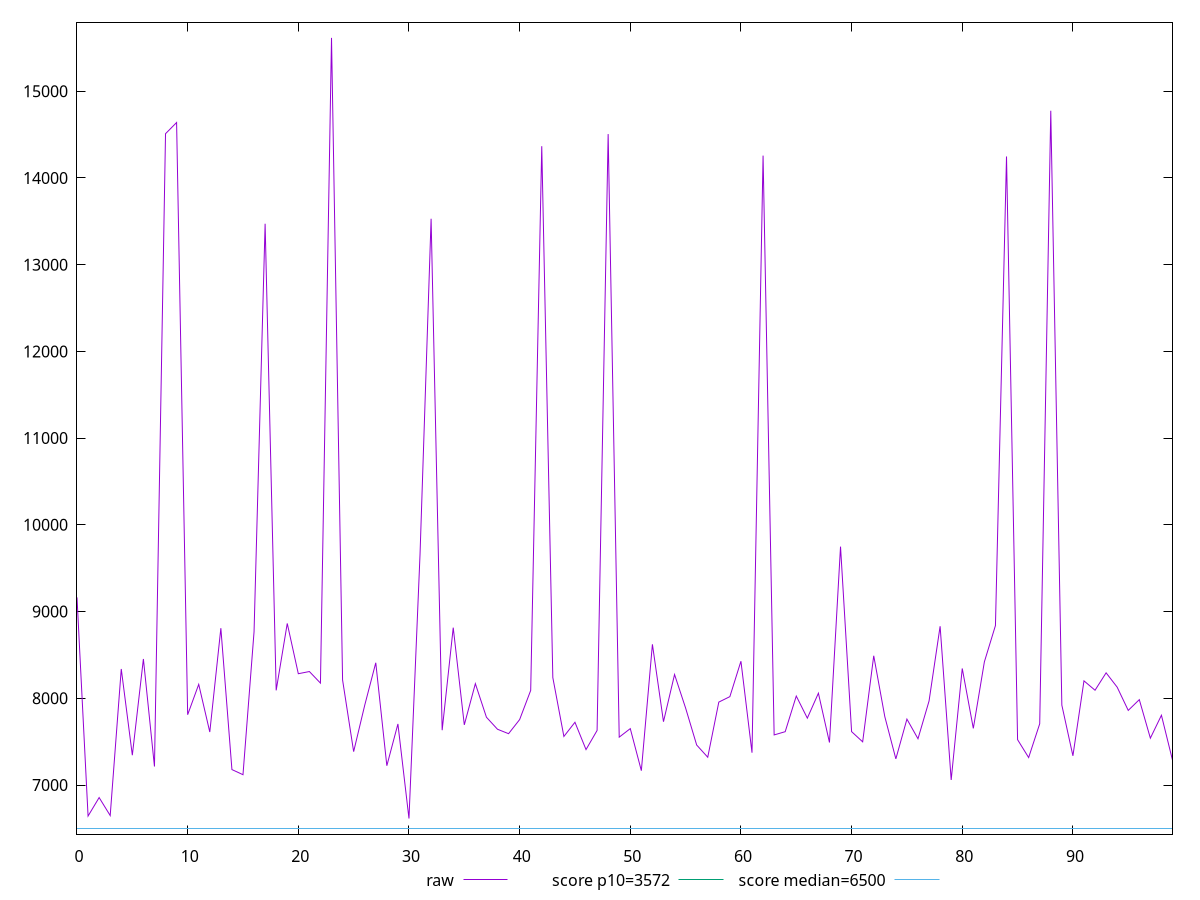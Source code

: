 reset

$raw <<EOF
0 9162.966999999999
1 6642.062000000001
2 6855.2480000000005
3 6647.743000000002
4 8337.871
5 7343.888000000001
6 8453.145
7 7213.159999999998
8 14509.939999999999
9 14638.865999999998
10 7810.426
11 8160.428000000002
12 7611.032
13 8808.015000000001
14 7177.976
15 7118.776
16 8767.184
17 13471.998999999998
18 8091.36
19 8862.970000000001
20 8283.239999999998
21 8308.386999999999
22 8175.083999999999
23 15614.453
24 8211.343999999997
25 7384.737
26 7918.999999999999
27 8409.416
28 7222.244
29 7703.943999999998
30 6613.603999999999
31 9660.910000000003
32 13529.213
33 7631.903999999999
34 8814.486999999997
35 7693.4079999999985
36 8168.589000000001
37 7781.684000000001
38 7642.872000000001
39 7591.848
40 7754.227999999998
41 8090.818
42 14365.335000000001
43 8238.532
44 7559.84
45 7723.3899999999985
46 7408.468000000001
47 7629.079999999999
48 14505.684000000001
49 7551.903999999999
50 7650.228000000001
51 7165.379999999999
52 8622.292
53 7730.008
54 8274.092
55 7887.132
56 7460.954000000001
57 7320.424
58 7955.984000000001
59 8019.016
60 8427.4
61 7372.555999999999
62 14257.405000000002
63 7577.508
64 7614.940000000001
65 8025.674000000001
66 7770.992000000001
67 8058.672
68 7490.424
69 9748.921000000004
70 7615.460000000001
71 7497.888000000001
72 8490.135999999999
73 7788.887999999998
74 7301.316000000001
75 7759.82
76 7533.356000000001
77 7968.601
78 8830.376
79 7057.937000000001
80 8343.635999999999
81 7652.733000000001
82 8420.329
83 8838.696
84 14247.657000000001
85 7522.8679999999995
86 7316.62
87 7706.360000000001
88 14774.395999999999
89 7920.984
90 7336.412
91 8200.915999999997
92 8092.695999999999
93 8293.424
94 8128.299999999999
95 7860.22
96 7984.368
97 7540.116000000002
98 7804.236
99 7286.684
EOF

set key outside below
set xrange [0:99]
set yrange [6433.587019999999:15794.46998]
set trange [6433.587019999999:15794.46998]
set terminal svg size 640, 500 enhanced background rgb 'white'
set output "reports/report_00028_2021-02-24T12-49-42.674Z/first-cpu-idle/samples/astro/raw/values.svg"

plot $raw title "raw" with line, \
     3572 title "score p10=3572", \
     6500 title "score median=6500"

reset
